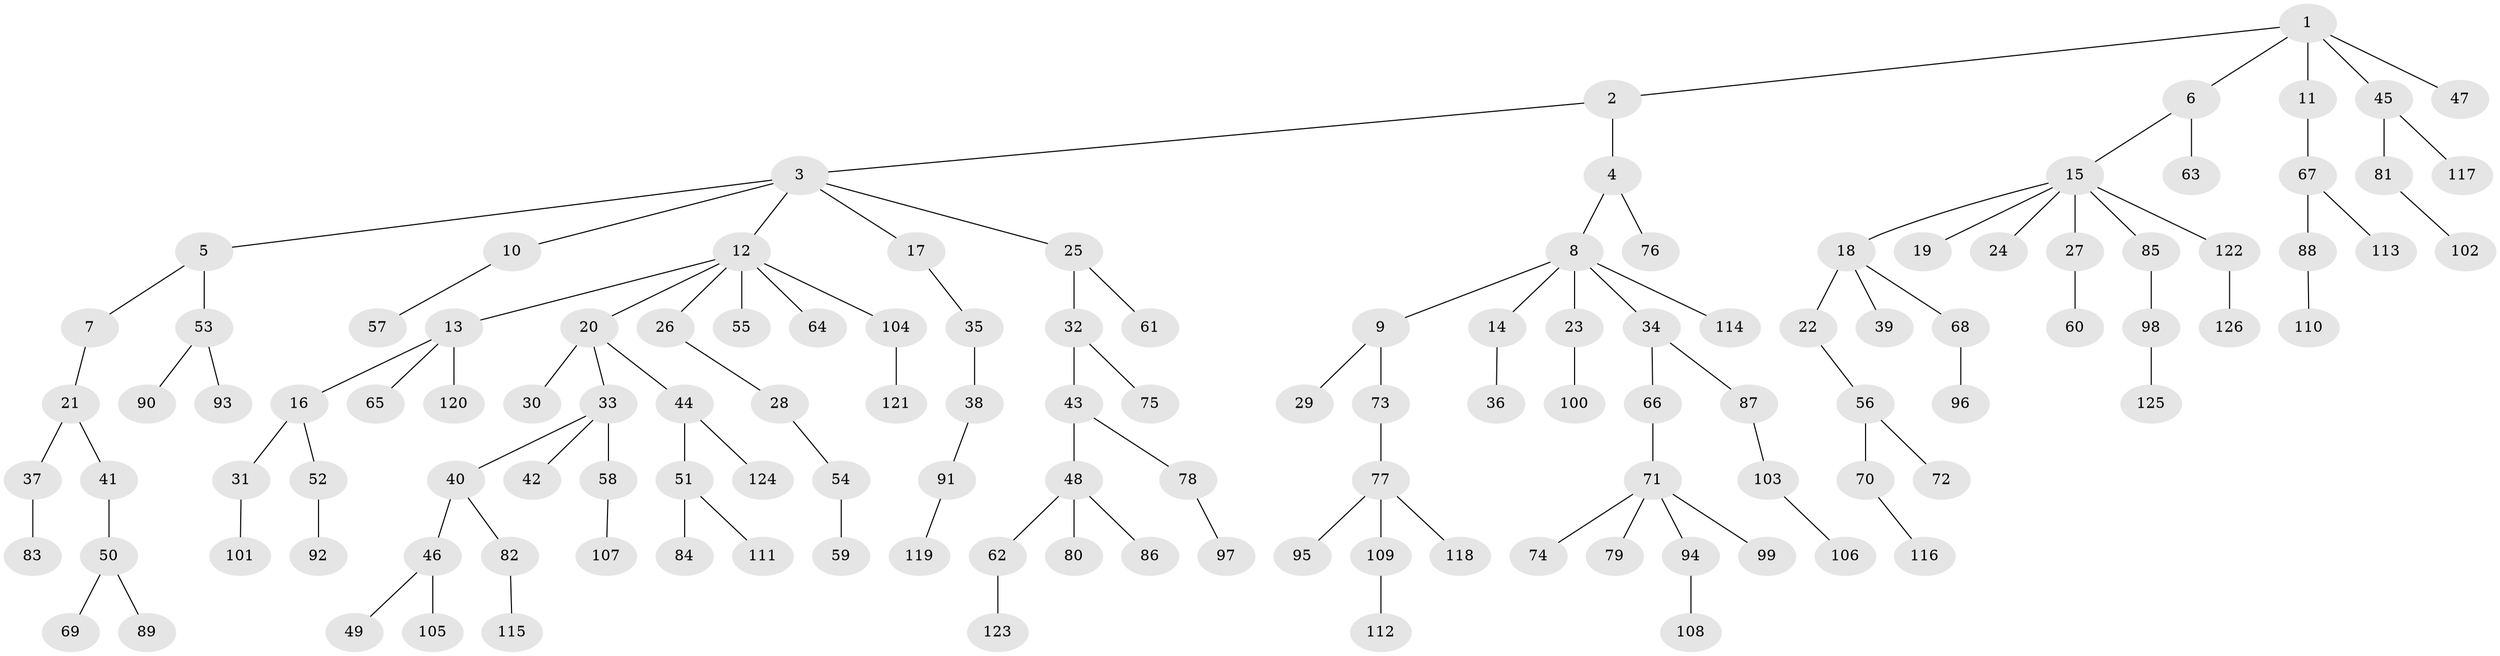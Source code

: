 // Generated by graph-tools (version 1.1) at 2025/50/03/09/25 03:50:16]
// undirected, 126 vertices, 125 edges
graph export_dot {
graph [start="1"]
  node [color=gray90,style=filled];
  1;
  2;
  3;
  4;
  5;
  6;
  7;
  8;
  9;
  10;
  11;
  12;
  13;
  14;
  15;
  16;
  17;
  18;
  19;
  20;
  21;
  22;
  23;
  24;
  25;
  26;
  27;
  28;
  29;
  30;
  31;
  32;
  33;
  34;
  35;
  36;
  37;
  38;
  39;
  40;
  41;
  42;
  43;
  44;
  45;
  46;
  47;
  48;
  49;
  50;
  51;
  52;
  53;
  54;
  55;
  56;
  57;
  58;
  59;
  60;
  61;
  62;
  63;
  64;
  65;
  66;
  67;
  68;
  69;
  70;
  71;
  72;
  73;
  74;
  75;
  76;
  77;
  78;
  79;
  80;
  81;
  82;
  83;
  84;
  85;
  86;
  87;
  88;
  89;
  90;
  91;
  92;
  93;
  94;
  95;
  96;
  97;
  98;
  99;
  100;
  101;
  102;
  103;
  104;
  105;
  106;
  107;
  108;
  109;
  110;
  111;
  112;
  113;
  114;
  115;
  116;
  117;
  118;
  119;
  120;
  121;
  122;
  123;
  124;
  125;
  126;
  1 -- 2;
  1 -- 6;
  1 -- 11;
  1 -- 45;
  1 -- 47;
  2 -- 3;
  2 -- 4;
  3 -- 5;
  3 -- 10;
  3 -- 12;
  3 -- 17;
  3 -- 25;
  4 -- 8;
  4 -- 76;
  5 -- 7;
  5 -- 53;
  6 -- 15;
  6 -- 63;
  7 -- 21;
  8 -- 9;
  8 -- 14;
  8 -- 23;
  8 -- 34;
  8 -- 114;
  9 -- 29;
  9 -- 73;
  10 -- 57;
  11 -- 67;
  12 -- 13;
  12 -- 20;
  12 -- 26;
  12 -- 55;
  12 -- 64;
  12 -- 104;
  13 -- 16;
  13 -- 65;
  13 -- 120;
  14 -- 36;
  15 -- 18;
  15 -- 19;
  15 -- 24;
  15 -- 27;
  15 -- 85;
  15 -- 122;
  16 -- 31;
  16 -- 52;
  17 -- 35;
  18 -- 22;
  18 -- 39;
  18 -- 68;
  20 -- 30;
  20 -- 33;
  20 -- 44;
  21 -- 37;
  21 -- 41;
  22 -- 56;
  23 -- 100;
  25 -- 32;
  25 -- 61;
  26 -- 28;
  27 -- 60;
  28 -- 54;
  31 -- 101;
  32 -- 43;
  32 -- 75;
  33 -- 40;
  33 -- 42;
  33 -- 58;
  34 -- 66;
  34 -- 87;
  35 -- 38;
  37 -- 83;
  38 -- 91;
  40 -- 46;
  40 -- 82;
  41 -- 50;
  43 -- 48;
  43 -- 78;
  44 -- 51;
  44 -- 124;
  45 -- 81;
  45 -- 117;
  46 -- 49;
  46 -- 105;
  48 -- 62;
  48 -- 80;
  48 -- 86;
  50 -- 69;
  50 -- 89;
  51 -- 84;
  51 -- 111;
  52 -- 92;
  53 -- 90;
  53 -- 93;
  54 -- 59;
  56 -- 70;
  56 -- 72;
  58 -- 107;
  62 -- 123;
  66 -- 71;
  67 -- 88;
  67 -- 113;
  68 -- 96;
  70 -- 116;
  71 -- 74;
  71 -- 79;
  71 -- 94;
  71 -- 99;
  73 -- 77;
  77 -- 95;
  77 -- 109;
  77 -- 118;
  78 -- 97;
  81 -- 102;
  82 -- 115;
  85 -- 98;
  87 -- 103;
  88 -- 110;
  91 -- 119;
  94 -- 108;
  98 -- 125;
  103 -- 106;
  104 -- 121;
  109 -- 112;
  122 -- 126;
}
